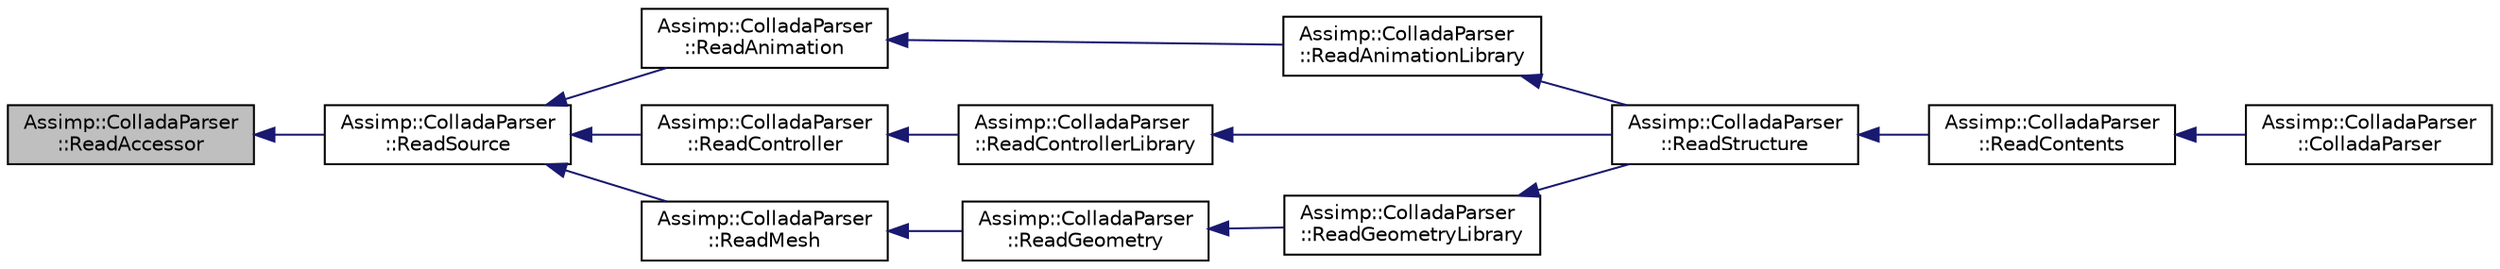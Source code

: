 digraph "Assimp::ColladaParser::ReadAccessor"
{
  edge [fontname="Helvetica",fontsize="10",labelfontname="Helvetica",labelfontsize="10"];
  node [fontname="Helvetica",fontsize="10",shape=record];
  rankdir="LR";
  Node1 [label="Assimp::ColladaParser\l::ReadAccessor",height=0.2,width=0.4,color="black", fillcolor="grey75", style="filled", fontcolor="black"];
  Node1 -> Node2 [dir="back",color="midnightblue",fontsize="10",style="solid",fontname="Helvetica"];
  Node2 [label="Assimp::ColladaParser\l::ReadSource",height=0.2,width=0.4,color="black", fillcolor="white", style="filled",URL="$class_assimp_1_1_collada_parser.html#ae0fa33fc8ea21a024f47c3712ee51739"];
  Node2 -> Node3 [dir="back",color="midnightblue",fontsize="10",style="solid",fontname="Helvetica"];
  Node3 [label="Assimp::ColladaParser\l::ReadAnimation",height=0.2,width=0.4,color="black", fillcolor="white", style="filled",URL="$class_assimp_1_1_collada_parser.html#a3e3e2256d45f3a5aac3faa0bdcabdae1"];
  Node3 -> Node4 [dir="back",color="midnightblue",fontsize="10",style="solid",fontname="Helvetica"];
  Node4 [label="Assimp::ColladaParser\l::ReadAnimationLibrary",height=0.2,width=0.4,color="black", fillcolor="white", style="filled",URL="$class_assimp_1_1_collada_parser.html#ab75c82efe19ef5277cf117d01d88ea67"];
  Node4 -> Node5 [dir="back",color="midnightblue",fontsize="10",style="solid",fontname="Helvetica"];
  Node5 [label="Assimp::ColladaParser\l::ReadStructure",height=0.2,width=0.4,color="black", fillcolor="white", style="filled",URL="$class_assimp_1_1_collada_parser.html#a33b811a5865cf91cdbb264c49e2c05ae"];
  Node5 -> Node6 [dir="back",color="midnightblue",fontsize="10",style="solid",fontname="Helvetica"];
  Node6 [label="Assimp::ColladaParser\l::ReadContents",height=0.2,width=0.4,color="black", fillcolor="white", style="filled",URL="$class_assimp_1_1_collada_parser.html#a1744f170a70bdbfbe6a3877a570f7546"];
  Node6 -> Node7 [dir="back",color="midnightblue",fontsize="10",style="solid",fontname="Helvetica"];
  Node7 [label="Assimp::ColladaParser\l::ColladaParser",height=0.2,width=0.4,color="black", fillcolor="white", style="filled",URL="$class_assimp_1_1_collada_parser.html#a1567efb45f7129a79e9c93a782338b37"];
  Node2 -> Node8 [dir="back",color="midnightblue",fontsize="10",style="solid",fontname="Helvetica"];
  Node8 [label="Assimp::ColladaParser\l::ReadController",height=0.2,width=0.4,color="black", fillcolor="white", style="filled",URL="$class_assimp_1_1_collada_parser.html#a613453df5e1ab0a41eea3a4507006063"];
  Node8 -> Node9 [dir="back",color="midnightblue",fontsize="10",style="solid",fontname="Helvetica"];
  Node9 [label="Assimp::ColladaParser\l::ReadControllerLibrary",height=0.2,width=0.4,color="black", fillcolor="white", style="filled",URL="$class_assimp_1_1_collada_parser.html#ab644409f2ae7e067459e995eccd53198"];
  Node9 -> Node5 [dir="back",color="midnightblue",fontsize="10",style="solid",fontname="Helvetica"];
  Node2 -> Node10 [dir="back",color="midnightblue",fontsize="10",style="solid",fontname="Helvetica"];
  Node10 [label="Assimp::ColladaParser\l::ReadMesh",height=0.2,width=0.4,color="black", fillcolor="white", style="filled",URL="$class_assimp_1_1_collada_parser.html#acc839aeae53ac30f89bf23d8640e1d7c"];
  Node10 -> Node11 [dir="back",color="midnightblue",fontsize="10",style="solid",fontname="Helvetica"];
  Node11 [label="Assimp::ColladaParser\l::ReadGeometry",height=0.2,width=0.4,color="black", fillcolor="white", style="filled",URL="$class_assimp_1_1_collada_parser.html#a516dbc59dcabe1474e3b802d13eac8e1"];
  Node11 -> Node12 [dir="back",color="midnightblue",fontsize="10",style="solid",fontname="Helvetica"];
  Node12 [label="Assimp::ColladaParser\l::ReadGeometryLibrary",height=0.2,width=0.4,color="black", fillcolor="white", style="filled",URL="$class_assimp_1_1_collada_parser.html#aeab10c144dadce3626ab2d8432def349"];
  Node12 -> Node5 [dir="back",color="midnightblue",fontsize="10",style="solid",fontname="Helvetica"];
}
